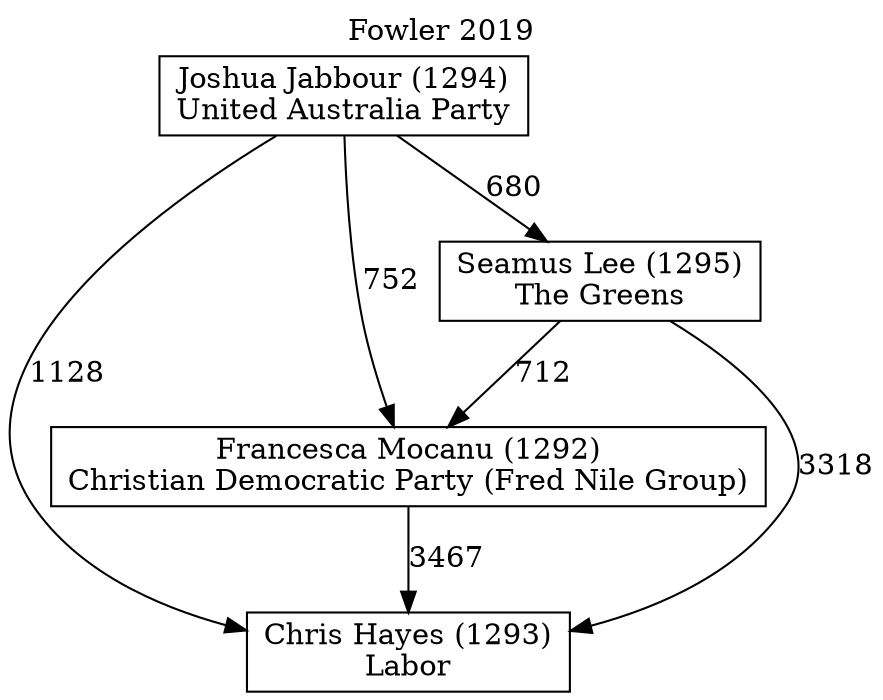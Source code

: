 // House preference flow
digraph "Chris Hayes (1293)_Fowler_2019" {
	graph [label="Fowler 2019" labelloc=t mclimit=10]
	node [shape=box]
	"Chris Hayes (1293)" [label="Chris Hayes (1293)
Labor"]
	"Francesca Mocanu (1292)" [label="Francesca Mocanu (1292)
Christian Democratic Party (Fred Nile Group)"]
	"Joshua Jabbour (1294)" [label="Joshua Jabbour (1294)
United Australia Party"]
	"Seamus Lee (1295)" [label="Seamus Lee (1295)
The Greens"]
	"Francesca Mocanu (1292)" -> "Chris Hayes (1293)" [label=3467]
	"Joshua Jabbour (1294)" -> "Chris Hayes (1293)" [label=1128]
	"Joshua Jabbour (1294)" -> "Francesca Mocanu (1292)" [label=752]
	"Joshua Jabbour (1294)" -> "Seamus Lee (1295)" [label=680]
	"Seamus Lee (1295)" -> "Chris Hayes (1293)" [label=3318]
	"Seamus Lee (1295)" -> "Francesca Mocanu (1292)" [label=712]
}
